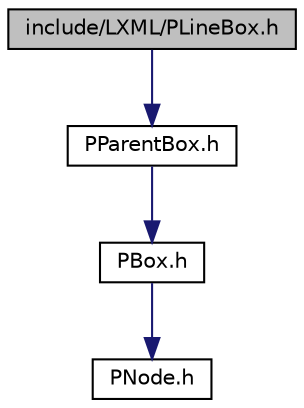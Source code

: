 digraph G
{
  edge [fontname="Helvetica",fontsize="10",labelfontname="Helvetica",labelfontsize="10"];
  node [fontname="Helvetica",fontsize="10",shape=record];
  Node1 [label="include/LXML/PLineBox.h",height=0.2,width=0.4,color="black", fillcolor="grey75", style="filled" fontcolor="black"];
  Node1 -> Node2 [color="midnightblue",fontsize="10",style="solid",fontname="Helvetica"];
  Node2 [label="PParentBox.h",height=0.2,width=0.4,color="black", fillcolor="white", style="filled",URL="$_p_parent_box_8h.html"];
  Node2 -> Node3 [color="midnightblue",fontsize="10",style="solid",fontname="Helvetica"];
  Node3 [label="PBox.h",height=0.2,width=0.4,color="black", fillcolor="white", style="filled",URL="$_p_box_8h.html"];
  Node3 -> Node4 [color="midnightblue",fontsize="10",style="solid",fontname="Helvetica"];
  Node4 [label="PNode.h",height=0.2,width=0.4,color="black", fillcolor="white", style="filled",URL="$_p_node_8h.html"];
}
